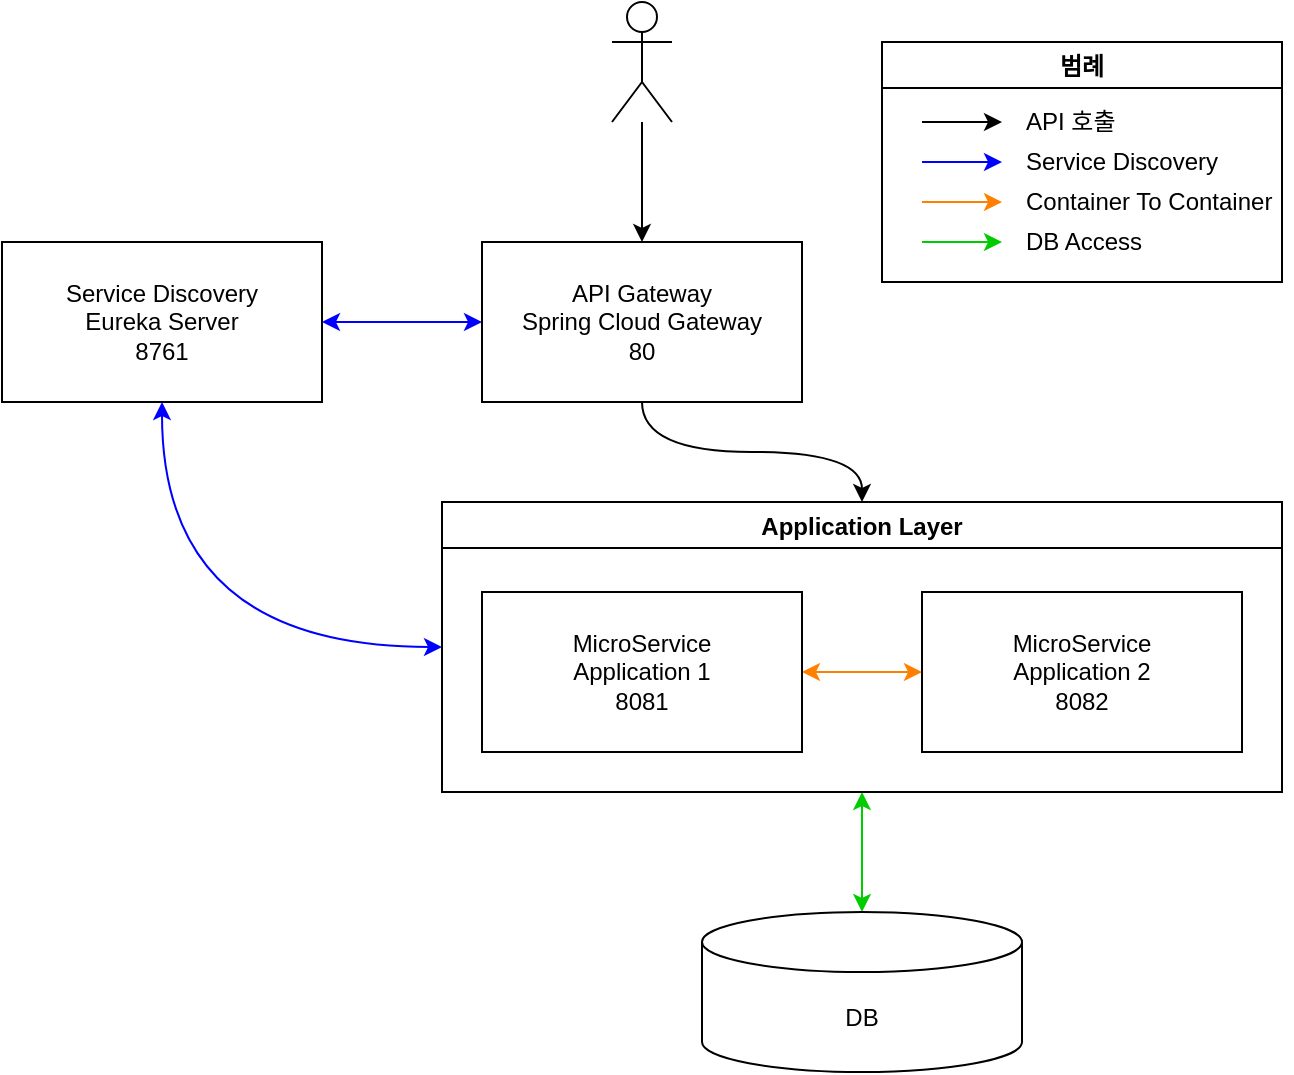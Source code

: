 <mxfile version="18.1.3" type="github">
  <diagram id="tCjOHd1AOHYK8ctcOkT3" name="Page-1">
    <mxGraphModel dx="474" dy="254" grid="1" gridSize="5" guides="1" tooltips="1" connect="1" arrows="1" fold="1" page="0" pageScale="1" pageWidth="827" pageHeight="1169" math="0" shadow="0">
      <root>
        <mxCell id="0" />
        <mxCell id="1" parent="0" />
        <mxCell id="u_qnulU21Ccd_IEKLZmD-1" value="Service Discovery&lt;br&gt;Eureka Server&lt;br&gt;8761" style="rounded=0;whiteSpace=wrap;html=1;" parent="1" vertex="1">
          <mxGeometry x="300" y="240" width="160" height="80" as="geometry" />
        </mxCell>
        <mxCell id="0uWgaXjeywN7YIeMeXA3-5" value="" style="edgeStyle=orthogonalEdgeStyle;rounded=0;orthogonalLoop=1;jettySize=auto;html=1;exitX=0.5;exitY=1;exitDx=0;exitDy=0;strokeColor=#00CC00;startArrow=classic;startFill=1;" parent="1" source="0uWgaXjeywN7YIeMeXA3-12" target="u_qnulU21Ccd_IEKLZmD-4" edge="1">
          <mxGeometry relative="1" as="geometry" />
        </mxCell>
        <mxCell id="0uWgaXjeywN7YIeMeXA3-10" value="" style="edgeStyle=none;rounded=0;orthogonalLoop=1;jettySize=auto;html=1;startArrow=classic;startFill=1;strokeColor=#FF8000;" parent="1" source="u_qnulU21Ccd_IEKLZmD-2" target="0uWgaXjeywN7YIeMeXA3-8" edge="1">
          <mxGeometry relative="1" as="geometry" />
        </mxCell>
        <mxCell id="u_qnulU21Ccd_IEKLZmD-2" value="MicroService&lt;br&gt;Application 2&lt;br&gt;8082" style="rounded=0;whiteSpace=wrap;html=1;" parent="1" vertex="1">
          <mxGeometry x="760" y="415" width="160" height="80" as="geometry" />
        </mxCell>
        <mxCell id="0uWgaXjeywN7YIeMeXA3-4" style="edgeStyle=orthogonalEdgeStyle;rounded=0;orthogonalLoop=1;jettySize=auto;html=1;exitX=0;exitY=0.5;exitDx=0;exitDy=0;entryX=1;entryY=0.5;entryDx=0;entryDy=0;strokeColor=#0000FF;startArrow=classic;startFill=1;" parent="1" source="u_qnulU21Ccd_IEKLZmD-3" target="u_qnulU21Ccd_IEKLZmD-1" edge="1">
          <mxGeometry relative="1" as="geometry" />
        </mxCell>
        <mxCell id="LcAdzvYWBtJncnAksIGm-1" value="" style="edgeStyle=orthogonalEdgeStyle;curved=1;rounded=0;orthogonalLoop=1;jettySize=auto;html=1;" edge="1" parent="1" source="u_qnulU21Ccd_IEKLZmD-3" target="0uWgaXjeywN7YIeMeXA3-12">
          <mxGeometry relative="1" as="geometry" />
        </mxCell>
        <mxCell id="u_qnulU21Ccd_IEKLZmD-3" value="API Gateway&lt;br&gt;Spring Cloud&amp;nbsp;Gateway&lt;br&gt;80" style="rounded=0;whiteSpace=wrap;html=1;" parent="1" vertex="1">
          <mxGeometry x="540" y="240" width="160" height="80" as="geometry" />
        </mxCell>
        <mxCell id="u_qnulU21Ccd_IEKLZmD-4" value="DB" style="shape=cylinder3;whiteSpace=wrap;html=1;boundedLbl=1;backgroundOutline=1;size=15;" parent="1" vertex="1">
          <mxGeometry x="650" y="575" width="160" height="80" as="geometry" />
        </mxCell>
        <mxCell id="0uWgaXjeywN7YIeMeXA3-2" value="" style="edgeStyle=orthogonalEdgeStyle;rounded=0;orthogonalLoop=1;jettySize=auto;html=1;strokeColor=#000000;" parent="1" source="0uWgaXjeywN7YIeMeXA3-1" target="u_qnulU21Ccd_IEKLZmD-3" edge="1">
          <mxGeometry relative="1" as="geometry" />
        </mxCell>
        <mxCell id="0uWgaXjeywN7YIeMeXA3-1" value="&lt;br&gt;" style="shape=umlActor;verticalLabelPosition=bottom;verticalAlign=top;html=1;outlineConnect=0;" parent="1" vertex="1">
          <mxGeometry x="605" y="120" width="30" height="60" as="geometry" />
        </mxCell>
        <mxCell id="0uWgaXjeywN7YIeMeXA3-11" style="edgeStyle=orthogonalEdgeStyle;rounded=0;orthogonalLoop=1;jettySize=auto;html=1;entryX=0.5;entryY=1;entryDx=0;entryDy=0;startArrow=classic;startFill=1;strokeColor=#0000FF;exitX=0;exitY=0.5;exitDx=0;exitDy=0;curved=1;" parent="1" source="0uWgaXjeywN7YIeMeXA3-12" target="u_qnulU21Ccd_IEKLZmD-1" edge="1">
          <mxGeometry relative="1" as="geometry">
            <mxPoint x="380" y="350" as="sourcePoint" />
          </mxGeometry>
        </mxCell>
        <mxCell id="0uWgaXjeywN7YIeMeXA3-8" value="MicroService&lt;br&gt;Application 1&lt;br&gt;8081" style="rounded=0;whiteSpace=wrap;html=1;" parent="1" vertex="1">
          <mxGeometry x="540" y="415" width="160" height="80" as="geometry" />
        </mxCell>
        <mxCell id="0uWgaXjeywN7YIeMeXA3-12" value="Application Layer" style="swimlane;" parent="1" vertex="1">
          <mxGeometry x="520" y="370" width="420" height="145" as="geometry" />
        </mxCell>
        <mxCell id="LcAdzvYWBtJncnAksIGm-3" value="" style="endArrow=classic;html=1;rounded=0;curved=1;" edge="1" parent="1">
          <mxGeometry width="50" height="50" relative="1" as="geometry">
            <mxPoint x="760" y="180" as="sourcePoint" />
            <mxPoint x="800" y="180" as="targetPoint" />
          </mxGeometry>
        </mxCell>
        <mxCell id="LcAdzvYWBtJncnAksIGm-4" value="" style="endArrow=classic;html=1;rounded=0;curved=1;strokeColor=#0000FF;" edge="1" parent="1">
          <mxGeometry width="50" height="50" relative="1" as="geometry">
            <mxPoint x="760" y="200" as="sourcePoint" />
            <mxPoint x="800" y="200" as="targetPoint" />
          </mxGeometry>
        </mxCell>
        <mxCell id="LcAdzvYWBtJncnAksIGm-5" value="" style="endArrow=classic;html=1;rounded=0;curved=1;strokeColor=#FF8000;" edge="1" parent="1">
          <mxGeometry width="50" height="50" relative="1" as="geometry">
            <mxPoint x="760" y="220" as="sourcePoint" />
            <mxPoint x="800" y="220" as="targetPoint" />
          </mxGeometry>
        </mxCell>
        <mxCell id="LcAdzvYWBtJncnAksIGm-7" value="" style="endArrow=classic;html=1;rounded=0;curved=1;strokeColor=#00CC00;" edge="1" parent="1">
          <mxGeometry width="50" height="50" relative="1" as="geometry">
            <mxPoint x="760" y="240" as="sourcePoint" />
            <mxPoint x="800" y="240" as="targetPoint" />
          </mxGeometry>
        </mxCell>
        <mxCell id="LcAdzvYWBtJncnAksIGm-12" value="범례" style="swimlane;" vertex="1" parent="1">
          <mxGeometry x="740" y="140" width="200" height="120" as="geometry" />
        </mxCell>
        <mxCell id="LcAdzvYWBtJncnAksIGm-11" value="DB Access" style="text;html=1;align=left;verticalAlign=middle;resizable=0;points=[];autosize=1;strokeColor=none;fillColor=none;" vertex="1" parent="LcAdzvYWBtJncnAksIGm-12">
          <mxGeometry x="70" y="90" width="70" height="20" as="geometry" />
        </mxCell>
        <mxCell id="LcAdzvYWBtJncnAksIGm-10" value="Container To Container" style="text;html=1;align=left;verticalAlign=middle;resizable=0;points=[];autosize=1;strokeColor=none;fillColor=none;" vertex="1" parent="LcAdzvYWBtJncnAksIGm-12">
          <mxGeometry x="70" y="70" width="135" height="20" as="geometry" />
        </mxCell>
        <mxCell id="LcAdzvYWBtJncnAksIGm-9" value="Service Discovery" style="text;html=1;align=left;verticalAlign=middle;resizable=0;points=[];autosize=1;strokeColor=none;fillColor=none;" vertex="1" parent="LcAdzvYWBtJncnAksIGm-12">
          <mxGeometry x="70" y="50" width="110" height="20" as="geometry" />
        </mxCell>
        <mxCell id="LcAdzvYWBtJncnAksIGm-8" value="API 호출" style="text;html=1;align=left;verticalAlign=middle;resizable=0;points=[];autosize=1;strokeColor=none;fillColor=none;" vertex="1" parent="LcAdzvYWBtJncnAksIGm-12">
          <mxGeometry x="70" y="30" width="60" height="20" as="geometry" />
        </mxCell>
      </root>
    </mxGraphModel>
  </diagram>
</mxfile>
